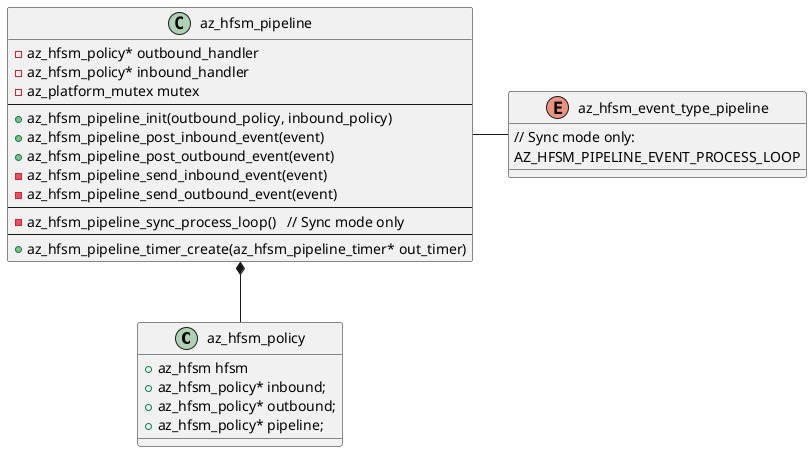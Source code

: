 @startuml

class az_hfsm_policy 
{
    +az_hfsm hfsm
    +az_hfsm_policy* inbound;
    +az_hfsm_policy* outbound;
    +az_hfsm_policy* pipeline;
}

class az_hfsm_pipeline
{
    -az_hfsm_policy* outbound_handler
    -az_hfsm_policy* inbound_handler
    -az_platform_mutex mutex
    ---
    +az_hfsm_pipeline_init(outbound_policy, inbound_policy)
    +az_hfsm_pipeline_post_inbound_event(event)
    +az_hfsm_pipeline_post_outbound_event(event)
    -az_hfsm_pipeline_send_inbound_event(event)
    -az_hfsm_pipeline_send_outbound_event(event)
    ---
    -az_hfsm_pipeline_sync_process_loop()   // Sync mode only
    ---
    +az_hfsm_pipeline_timer_create(az_hfsm_pipeline_timer* out_timer)
}

enum az_hfsm_event_type_pipeline
{
    // Sync mode only:
    AZ_HFSM_PIPELINE_EVENT_PROCESS_LOOP
}

az_hfsm_pipeline *-- az_hfsm_policy
az_hfsm_pipeline - az_hfsm_event_type_pipeline

@enduml
